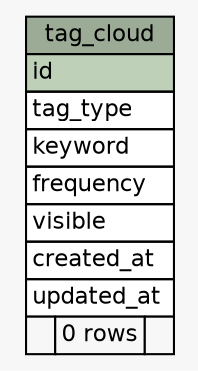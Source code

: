 // dot 2.40.1 on Linux 5.0.0-23-generic
// SchemaSpy rev 590
digraph "tag_cloud" {
  graph [
    rankdir="RL"
    bgcolor="#f7f7f7"
    nodesep="0.18"
    ranksep="0.46"
    fontname="Helvetica"
    fontsize="11"
  ];
  node [
    fontname="Helvetica"
    fontsize="11"
    shape="plaintext"
  ];
  edge [
    arrowsize="0.8"
  ];
  "tag_cloud" [
    label=<
    <TABLE BORDER="0" CELLBORDER="1" CELLSPACING="0" BGCOLOR="#ffffff">
      <TR><TD COLSPAN="3" BGCOLOR="#9bab96" ALIGN="CENTER">tag_cloud</TD></TR>
      <TR><TD PORT="id" COLSPAN="3" BGCOLOR="#bed1b8" ALIGN="LEFT">id</TD></TR>
      <TR><TD PORT="tag_type" COLSPAN="3" ALIGN="LEFT">tag_type</TD></TR>
      <TR><TD PORT="keyword" COLSPAN="3" ALIGN="LEFT">keyword</TD></TR>
      <TR><TD PORT="frequency" COLSPAN="3" ALIGN="LEFT">frequency</TD></TR>
      <TR><TD PORT="visible" COLSPAN="3" ALIGN="LEFT">visible</TD></TR>
      <TR><TD PORT="created_at" COLSPAN="3" ALIGN="LEFT">created_at</TD></TR>
      <TR><TD PORT="updated_at" COLSPAN="3" ALIGN="LEFT">updated_at</TD></TR>
      <TR><TD ALIGN="LEFT" BGCOLOR="#f7f7f7">  </TD><TD ALIGN="RIGHT" BGCOLOR="#f7f7f7">0 rows</TD><TD ALIGN="RIGHT" BGCOLOR="#f7f7f7">  </TD></TR>
    </TABLE>>
    URL="tables/tag_cloud.html"
    tooltip="tag_cloud"
  ];
}
